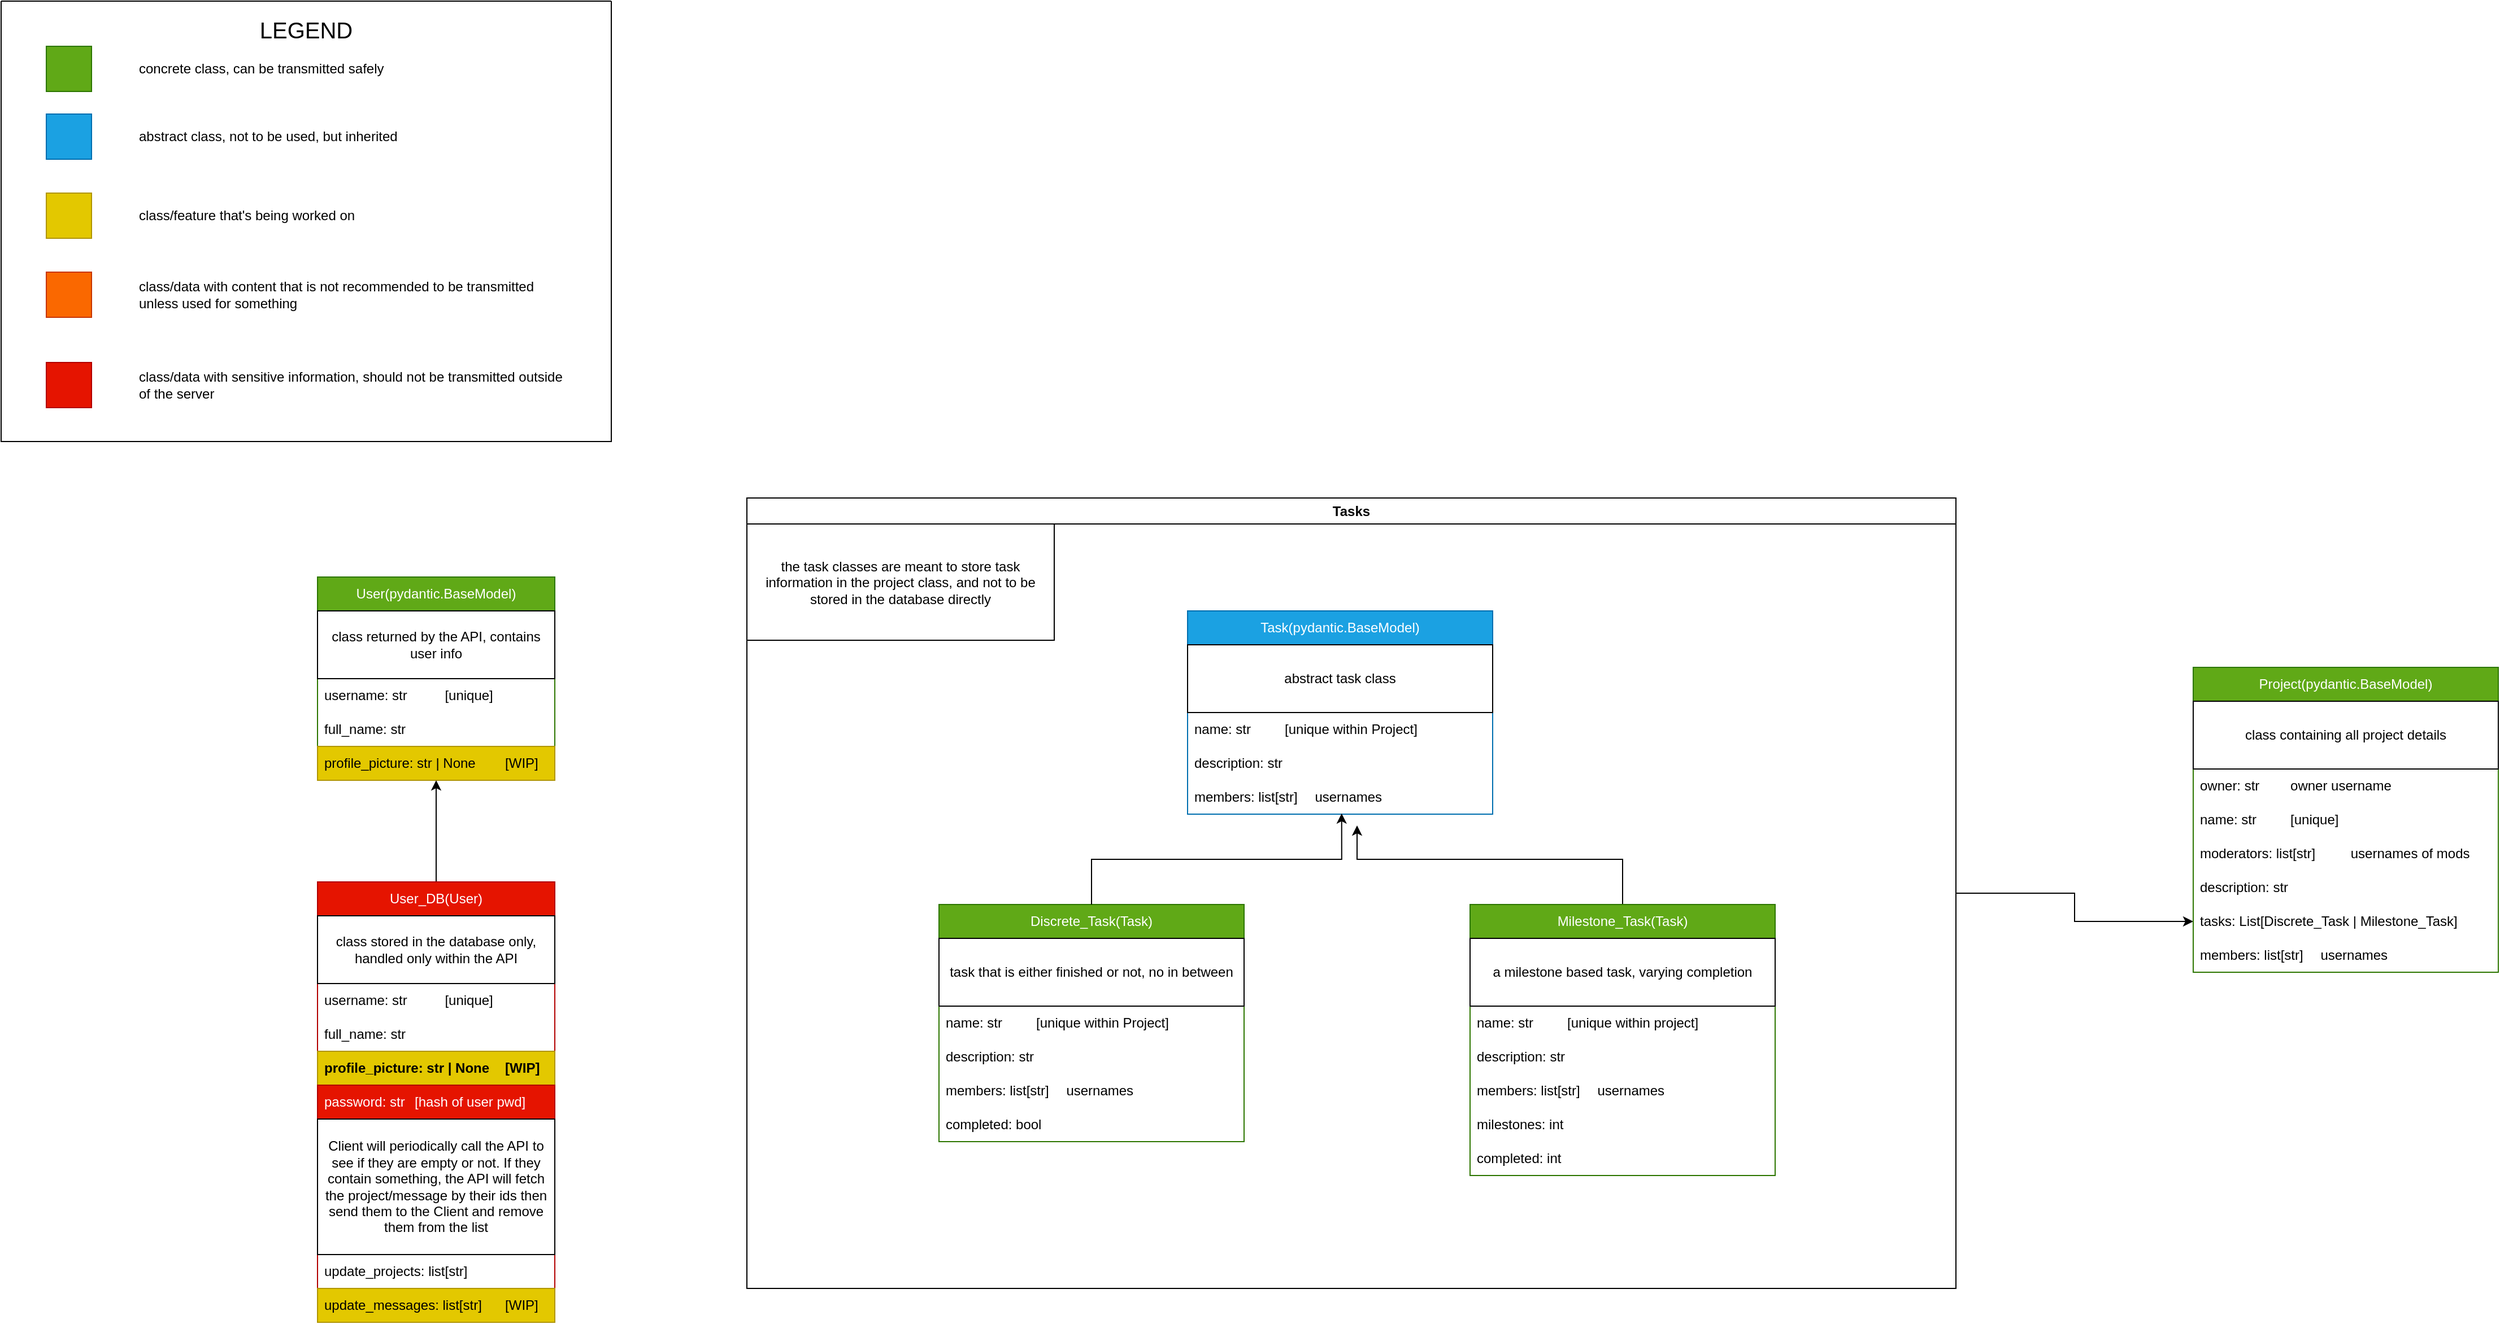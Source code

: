 <mxfile version="22.0.3" type="device">
  <diagram name="Page-1" id="DlA_o81PhtzBPM63wzH7">
    <mxGraphModel dx="1932" dy="1366" grid="1" gridSize="10" guides="1" tooltips="1" connect="1" arrows="1" fold="1" page="1" pageScale="1" pageWidth="1169" pageHeight="827" math="0" shadow="0">
      <root>
        <mxCell id="0" />
        <mxCell id="1" parent="0" />
        <mxCell id="KGbFr2W1UHOio2lkcihP-109" style="edgeStyle=orthogonalEdgeStyle;rounded=0;orthogonalLoop=1;jettySize=auto;html=1;entryX=0;entryY=0.5;entryDx=0;entryDy=0;" parent="1" source="KGbFr2W1UHOio2lkcihP-46" target="KGbFr2W1UHOio2lkcihP-95" edge="1">
          <mxGeometry relative="1" as="geometry" />
        </mxCell>
        <mxCell id="KGbFr2W1UHOio2lkcihP-46" value="Tasks&lt;br&gt;" style="swimlane;whiteSpace=wrap;html=1;" parent="1" vertex="1">
          <mxGeometry x="440" y="10" width="1070" height="700" as="geometry">
            <mxRectangle x="460" y="20" width="140" height="30" as="alternateBounds" />
          </mxGeometry>
        </mxCell>
        <mxCell id="KGbFr2W1UHOio2lkcihP-26" value="Task(pydantic.BaseModel)" style="swimlane;fontStyle=0;childLayout=stackLayout;horizontal=1;startSize=30;horizontalStack=0;resizeParent=1;resizeParentMax=0;resizeLast=0;collapsible=1;marginBottom=0;whiteSpace=wrap;html=1;fillColor=#1ba1e2;fontColor=#ffffff;strokeColor=#006EAF;" parent="KGbFr2W1UHOio2lkcihP-46" vertex="1">
          <mxGeometry x="390" y="100" width="270" height="180" as="geometry" />
        </mxCell>
        <mxCell id="KGbFr2W1UHOio2lkcihP-30" value="abstract task class" style="rounded=0;whiteSpace=wrap;html=1;" parent="KGbFr2W1UHOio2lkcihP-26" vertex="1">
          <mxGeometry y="30" width="270" height="60" as="geometry" />
        </mxCell>
        <mxCell id="KGbFr2W1UHOio2lkcihP-27" value="name: str&lt;span style=&quot;white-space: pre;&quot;&gt;&#x9;&lt;/span&gt;&lt;span style=&quot;white-space: pre;&quot;&gt;&#x9;&lt;/span&gt;[unique within Project]" style="text;strokeColor=none;fillColor=none;align=left;verticalAlign=middle;spacingLeft=4;spacingRight=4;overflow=hidden;points=[[0,0.5],[1,0.5]];portConstraint=eastwest;rotatable=0;whiteSpace=wrap;html=1;" parent="KGbFr2W1UHOio2lkcihP-26" vertex="1">
          <mxGeometry y="90" width="270" height="30" as="geometry" />
        </mxCell>
        <mxCell id="KGbFr2W1UHOio2lkcihP-28" value="description: str" style="text;strokeColor=none;fillColor=none;align=left;verticalAlign=middle;spacingLeft=4;spacingRight=4;overflow=hidden;points=[[0,0.5],[1,0.5]];portConstraint=eastwest;rotatable=0;whiteSpace=wrap;html=1;" parent="KGbFr2W1UHOio2lkcihP-26" vertex="1">
          <mxGeometry y="120" width="270" height="30" as="geometry" />
        </mxCell>
        <mxCell id="KGbFr2W1UHOio2lkcihP-31" value="members: list[str]&lt;span style=&quot;white-space: pre;&quot;&gt;&#x9;&lt;/span&gt;usernames" style="text;strokeColor=none;fillColor=none;align=left;verticalAlign=middle;spacingLeft=4;spacingRight=4;overflow=hidden;points=[[0,0.5],[1,0.5]];portConstraint=eastwest;rotatable=0;whiteSpace=wrap;html=1;" parent="KGbFr2W1UHOio2lkcihP-26" vertex="1">
          <mxGeometry y="150" width="270" height="30" as="geometry" />
        </mxCell>
        <mxCell id="KGbFr2W1UHOio2lkcihP-32" value="Discrete_Task(Task)" style="swimlane;fontStyle=0;childLayout=stackLayout;horizontal=1;startSize=30;horizontalStack=0;resizeParent=1;resizeParentMax=0;resizeLast=0;collapsible=1;marginBottom=0;whiteSpace=wrap;html=1;fillColor=#60a917;strokeColor=#2D7600;fontColor=#ffffff;" parent="KGbFr2W1UHOio2lkcihP-46" vertex="1">
          <mxGeometry x="170" y="360" width="270" height="210" as="geometry" />
        </mxCell>
        <mxCell id="KGbFr2W1UHOio2lkcihP-33" value="task that is either finished or not, no in between" style="rounded=0;whiteSpace=wrap;html=1;" parent="KGbFr2W1UHOio2lkcihP-32" vertex="1">
          <mxGeometry y="30" width="270" height="60" as="geometry" />
        </mxCell>
        <mxCell id="KGbFr2W1UHOio2lkcihP-34" value="name: str&lt;span style=&quot;white-space: pre;&quot;&gt;&#x9;&lt;/span&gt;&lt;span style=&quot;white-space: pre;&quot;&gt;&#x9;&lt;/span&gt;[unique within Project]" style="text;strokeColor=none;fillColor=none;align=left;verticalAlign=middle;spacingLeft=4;spacingRight=4;overflow=hidden;points=[[0,0.5],[1,0.5]];portConstraint=eastwest;rotatable=0;whiteSpace=wrap;html=1;" parent="KGbFr2W1UHOio2lkcihP-32" vertex="1">
          <mxGeometry y="90" width="270" height="30" as="geometry" />
        </mxCell>
        <mxCell id="KGbFr2W1UHOio2lkcihP-35" value="description: str" style="text;strokeColor=none;fillColor=none;align=left;verticalAlign=middle;spacingLeft=4;spacingRight=4;overflow=hidden;points=[[0,0.5],[1,0.5]];portConstraint=eastwest;rotatable=0;whiteSpace=wrap;html=1;" parent="KGbFr2W1UHOio2lkcihP-32" vertex="1">
          <mxGeometry y="120" width="270" height="30" as="geometry" />
        </mxCell>
        <mxCell id="KGbFr2W1UHOio2lkcihP-36" value="members: list[str]&lt;span style=&quot;white-space: pre;&quot;&gt;&#x9;&lt;/span&gt;usernames" style="text;strokeColor=none;fillColor=none;align=left;verticalAlign=middle;spacingLeft=4;spacingRight=4;overflow=hidden;points=[[0,0.5],[1,0.5]];portConstraint=eastwest;rotatable=0;whiteSpace=wrap;html=1;" parent="KGbFr2W1UHOio2lkcihP-32" vertex="1">
          <mxGeometry y="150" width="270" height="30" as="geometry" />
        </mxCell>
        <mxCell id="KGbFr2W1UHOio2lkcihP-37" value="completed: bool" style="text;strokeColor=none;fillColor=none;align=left;verticalAlign=middle;spacingLeft=4;spacingRight=4;overflow=hidden;points=[[0,0.5],[1,0.5]];portConstraint=eastwest;rotatable=0;whiteSpace=wrap;html=1;" parent="KGbFr2W1UHOio2lkcihP-32" vertex="1">
          <mxGeometry y="180" width="270" height="30" as="geometry" />
        </mxCell>
        <mxCell id="KGbFr2W1UHOio2lkcihP-45" style="edgeStyle=orthogonalEdgeStyle;rounded=0;orthogonalLoop=1;jettySize=auto;html=1;" parent="KGbFr2W1UHOio2lkcihP-46" source="KGbFr2W1UHOio2lkcihP-38" edge="1">
          <mxGeometry relative="1" as="geometry">
            <mxPoint x="540" y="290" as="targetPoint" />
            <Array as="points">
              <mxPoint x="775" y="320" />
              <mxPoint x="540" y="320" />
            </Array>
          </mxGeometry>
        </mxCell>
        <mxCell id="KGbFr2W1UHOio2lkcihP-38" value="Milestone_Task(Task)" style="swimlane;fontStyle=0;childLayout=stackLayout;horizontal=1;startSize=30;horizontalStack=0;resizeParent=1;resizeParentMax=0;resizeLast=0;collapsible=1;marginBottom=0;whiteSpace=wrap;html=1;fillColor=#60a917;strokeColor=#2D7600;fontColor=#ffffff;" parent="KGbFr2W1UHOio2lkcihP-46" vertex="1">
          <mxGeometry x="640" y="360" width="270" height="240" as="geometry" />
        </mxCell>
        <mxCell id="KGbFr2W1UHOio2lkcihP-39" value="a milestone based task, varying completion" style="rounded=0;whiteSpace=wrap;html=1;" parent="KGbFr2W1UHOio2lkcihP-38" vertex="1">
          <mxGeometry y="30" width="270" height="60" as="geometry" />
        </mxCell>
        <mxCell id="KGbFr2W1UHOio2lkcihP-40" value="name: str&lt;span style=&quot;white-space: pre;&quot;&gt;&#x9;&lt;/span&gt;&lt;span style=&quot;white-space: pre;&quot;&gt;&#x9;&lt;/span&gt;[unique within project]" style="text;strokeColor=none;fillColor=none;align=left;verticalAlign=middle;spacingLeft=4;spacingRight=4;overflow=hidden;points=[[0,0.5],[1,0.5]];portConstraint=eastwest;rotatable=0;whiteSpace=wrap;html=1;" parent="KGbFr2W1UHOio2lkcihP-38" vertex="1">
          <mxGeometry y="90" width="270" height="30" as="geometry" />
        </mxCell>
        <mxCell id="KGbFr2W1UHOio2lkcihP-41" value="description: str" style="text;strokeColor=none;fillColor=none;align=left;verticalAlign=middle;spacingLeft=4;spacingRight=4;overflow=hidden;points=[[0,0.5],[1,0.5]];portConstraint=eastwest;rotatable=0;whiteSpace=wrap;html=1;" parent="KGbFr2W1UHOio2lkcihP-38" vertex="1">
          <mxGeometry y="120" width="270" height="30" as="geometry" />
        </mxCell>
        <mxCell id="KGbFr2W1UHOio2lkcihP-42" value="members: list[str]&lt;span style=&quot;white-space: pre;&quot;&gt;&#x9;&lt;/span&gt;usernames" style="text;strokeColor=none;fillColor=none;align=left;verticalAlign=middle;spacingLeft=4;spacingRight=4;overflow=hidden;points=[[0,0.5],[1,0.5]];portConstraint=eastwest;rotatable=0;whiteSpace=wrap;html=1;" parent="KGbFr2W1UHOio2lkcihP-38" vertex="1">
          <mxGeometry y="150" width="270" height="30" as="geometry" />
        </mxCell>
        <mxCell id="KGbFr2W1UHOio2lkcihP-43" value="milestones: int" style="text;strokeColor=none;fillColor=none;align=left;verticalAlign=middle;spacingLeft=4;spacingRight=4;overflow=hidden;points=[[0,0.5],[1,0.5]];portConstraint=eastwest;rotatable=0;whiteSpace=wrap;html=1;" parent="KGbFr2W1UHOio2lkcihP-38" vertex="1">
          <mxGeometry y="180" width="270" height="30" as="geometry" />
        </mxCell>
        <mxCell id="3ImyhxXI8Kiw-1o25iAe-6" value="completed: int" style="text;strokeColor=none;fillColor=none;align=left;verticalAlign=middle;spacingLeft=4;spacingRight=4;overflow=hidden;points=[[0,0.5],[1,0.5]];portConstraint=eastwest;rotatable=0;whiteSpace=wrap;html=1;" parent="KGbFr2W1UHOio2lkcihP-38" vertex="1">
          <mxGeometry y="210" width="270" height="30" as="geometry" />
        </mxCell>
        <mxCell id="KGbFr2W1UHOio2lkcihP-44" style="edgeStyle=orthogonalEdgeStyle;rounded=0;orthogonalLoop=1;jettySize=auto;html=1;entryX=0.505;entryY=0.978;entryDx=0;entryDy=0;entryPerimeter=0;" parent="KGbFr2W1UHOio2lkcihP-46" source="KGbFr2W1UHOio2lkcihP-32" target="KGbFr2W1UHOio2lkcihP-31" edge="1">
          <mxGeometry relative="1" as="geometry" />
        </mxCell>
        <mxCell id="KGbFr2W1UHOio2lkcihP-47" value="the task classes are meant to store task information in the project class, and not to be stored in the database directly" style="rounded=0;whiteSpace=wrap;html=1;" parent="KGbFr2W1UHOio2lkcihP-46" vertex="1">
          <mxGeometry y="23" width="272" height="103" as="geometry" />
        </mxCell>
        <mxCell id="KGbFr2W1UHOio2lkcihP-9" value="User(pydantic.BaseModel)" style="swimlane;fontStyle=0;childLayout=stackLayout;horizontal=1;startSize=30;horizontalStack=0;resizeParent=1;resizeParentMax=0;resizeLast=0;collapsible=1;marginBottom=0;whiteSpace=wrap;html=1;fillColor=#60a917;fontColor=#ffffff;strokeColor=#2D7600;" parent="1" vertex="1">
          <mxGeometry x="60" y="80" width="210" height="180" as="geometry" />
        </mxCell>
        <mxCell id="KGbFr2W1UHOio2lkcihP-20" value="class returned by the API, contains user info" style="rounded=0;whiteSpace=wrap;html=1;" parent="KGbFr2W1UHOio2lkcihP-9" vertex="1">
          <mxGeometry y="30" width="210" height="60" as="geometry" />
        </mxCell>
        <mxCell id="KGbFr2W1UHOio2lkcihP-10" value="username: str&lt;span style=&quot;white-space: pre;&quot;&gt;&#x9;&lt;/span&gt;&lt;span style=&quot;white-space: pre;&quot;&gt;&#x9;&lt;/span&gt;[unique]" style="text;strokeColor=none;fillColor=none;align=left;verticalAlign=middle;spacingLeft=4;spacingRight=4;overflow=hidden;points=[[0,0.5],[1,0.5]];portConstraint=eastwest;rotatable=0;whiteSpace=wrap;html=1;" parent="KGbFr2W1UHOio2lkcihP-9" vertex="1">
          <mxGeometry y="90" width="210" height="30" as="geometry" />
        </mxCell>
        <mxCell id="KGbFr2W1UHOio2lkcihP-11" value="full_name: str" style="text;strokeColor=none;fillColor=none;align=left;verticalAlign=middle;spacingLeft=4;spacingRight=4;overflow=hidden;points=[[0,0.5],[1,0.5]];portConstraint=eastwest;rotatable=0;whiteSpace=wrap;html=1;" parent="KGbFr2W1UHOio2lkcihP-9" vertex="1">
          <mxGeometry y="120" width="210" height="30" as="geometry" />
        </mxCell>
        <mxCell id="KGbFr2W1UHOio2lkcihP-12" value="profile_picture: str | None&lt;span style=&quot;white-space: pre;&quot;&gt;&#x9;&lt;/span&gt;[WIP]" style="text;strokeColor=#B09500;fillColor=#e3c800;align=left;verticalAlign=middle;spacingLeft=4;spacingRight=4;overflow=hidden;points=[[0,0.5],[1,0.5]];portConstraint=eastwest;rotatable=0;whiteSpace=wrap;html=1;fontColor=#000000;" parent="KGbFr2W1UHOio2lkcihP-9" vertex="1">
          <mxGeometry y="150" width="210" height="30" as="geometry" />
        </mxCell>
        <mxCell id="KGbFr2W1UHOio2lkcihP-25" style="edgeStyle=orthogonalEdgeStyle;rounded=0;orthogonalLoop=1;jettySize=auto;html=1;entryX=0.5;entryY=1;entryDx=0;entryDy=0;" parent="1" source="KGbFr2W1UHOio2lkcihP-15" target="KGbFr2W1UHOio2lkcihP-9" edge="1">
          <mxGeometry relative="1" as="geometry" />
        </mxCell>
        <mxCell id="KGbFr2W1UHOio2lkcihP-15" value="User_DB(User)" style="swimlane;fontStyle=0;childLayout=stackLayout;horizontal=1;startSize=30;horizontalStack=0;resizeParent=1;resizeParentMax=0;resizeLast=0;collapsible=1;marginBottom=0;whiteSpace=wrap;html=1;fillColor=#e51400;fontColor=#ffffff;strokeColor=#B20000;" parent="1" vertex="1">
          <mxGeometry x="60" y="350" width="210" height="390" as="geometry" />
        </mxCell>
        <mxCell id="KGbFr2W1UHOio2lkcihP-21" value="class stored in the database only, handled only within the API" style="rounded=0;whiteSpace=wrap;html=1;" parent="KGbFr2W1UHOio2lkcihP-15" vertex="1">
          <mxGeometry y="30" width="210" height="60" as="geometry" />
        </mxCell>
        <mxCell id="KGbFr2W1UHOio2lkcihP-17" value="username: str&lt;span style=&quot;white-space: pre;&quot;&gt;&#x9;&lt;/span&gt;&lt;span style=&quot;white-space: pre;&quot;&gt;&#x9;&lt;/span&gt;[unique]" style="text;strokeColor=none;fillColor=none;align=left;verticalAlign=middle;spacingLeft=4;spacingRight=4;overflow=hidden;points=[[0,0.5],[1,0.5]];portConstraint=eastwest;rotatable=0;whiteSpace=wrap;html=1;" parent="KGbFr2W1UHOio2lkcihP-15" vertex="1">
          <mxGeometry y="90" width="210" height="30" as="geometry" />
        </mxCell>
        <mxCell id="KGbFr2W1UHOio2lkcihP-18" value="full_name: str" style="text;strokeColor=none;fillColor=none;align=left;verticalAlign=middle;spacingLeft=4;spacingRight=4;overflow=hidden;points=[[0,0.5],[1,0.5]];portConstraint=eastwest;rotatable=0;whiteSpace=wrap;html=1;" parent="KGbFr2W1UHOio2lkcihP-15" vertex="1">
          <mxGeometry y="120" width="210" height="30" as="geometry" />
        </mxCell>
        <mxCell id="KGbFr2W1UHOio2lkcihP-19" value="profile_picture: str | None&lt;span style=&quot;white-space: pre;&quot;&gt;&#x9;&lt;/span&gt;[WIP]" style="text;align=left;verticalAlign=middle;spacingLeft=4;spacingRight=4;overflow=hidden;points=[[0,0.5],[1,0.5]];portConstraint=eastwest;rotatable=0;whiteSpace=wrap;html=1;fillColor=#e3c800;strokeColor=#B09500;fontColor=#000000;fontStyle=1" parent="KGbFr2W1UHOio2lkcihP-15" vertex="1">
          <mxGeometry y="150" width="210" height="30" as="geometry" />
        </mxCell>
        <mxCell id="KGbFr2W1UHOio2lkcihP-23" value="password: str&lt;span style=&quot;white-space: pre;&quot;&gt;&#x9;&lt;/span&gt;[hash of user pwd]" style="text;strokeColor=#B20000;fillColor=#e51400;align=left;verticalAlign=middle;spacingLeft=4;spacingRight=4;overflow=hidden;points=[[0,0.5],[1,0.5]];portConstraint=eastwest;rotatable=0;whiteSpace=wrap;html=1;fontColor=#ffffff;" parent="KGbFr2W1UHOio2lkcihP-15" vertex="1">
          <mxGeometry y="180" width="210" height="30" as="geometry" />
        </mxCell>
        <mxCell id="3ImyhxXI8Kiw-1o25iAe-5" value="Client will periodically call the API to see if they are empty or not. If they contain something, the API will fetch the project/message by their ids then send them to the Client and remove them from the list" style="rounded=0;whiteSpace=wrap;html=1;" parent="KGbFr2W1UHOio2lkcihP-15" vertex="1">
          <mxGeometry y="210" width="210" height="120" as="geometry" />
        </mxCell>
        <mxCell id="KGbFr2W1UHOio2lkcihP-98" value="update_projects: list[str]" style="text;strokeColor=none;fillColor=none;align=left;verticalAlign=middle;spacingLeft=4;spacingRight=4;overflow=hidden;points=[[0,0.5],[1,0.5]];portConstraint=eastwest;rotatable=0;whiteSpace=wrap;html=1;" parent="KGbFr2W1UHOio2lkcihP-15" vertex="1">
          <mxGeometry y="330" width="210" height="30" as="geometry" />
        </mxCell>
        <mxCell id="3ImyhxXI8Kiw-1o25iAe-1" value="update_messages: list[str]&lt;span style=&quot;white-space: pre;&quot;&gt;&#x9;&lt;/span&gt;[WIP]" style="text;strokeColor=#B09500;fillColor=#e3c800;align=left;verticalAlign=middle;spacingLeft=4;spacingRight=4;overflow=hidden;points=[[0,0.5],[1,0.5]];portConstraint=eastwest;rotatable=0;whiteSpace=wrap;html=1;fontColor=#000000;" parent="KGbFr2W1UHOio2lkcihP-15" vertex="1">
          <mxGeometry y="360" width="210" height="30" as="geometry" />
        </mxCell>
        <mxCell id="KGbFr2W1UHOio2lkcihP-90" value="Project(pydantic.BaseModel)" style="swimlane;fontStyle=0;childLayout=stackLayout;horizontal=1;startSize=30;horizontalStack=0;resizeParent=1;resizeParentMax=0;resizeLast=0;collapsible=1;marginBottom=0;whiteSpace=wrap;html=1;fillColor=#60a917;strokeColor=#2D7600;fontColor=#ffffff;" parent="1" vertex="1">
          <mxGeometry x="1720" y="160" width="270" height="270" as="geometry" />
        </mxCell>
        <mxCell id="KGbFr2W1UHOio2lkcihP-91" value="class containing all project details" style="rounded=0;whiteSpace=wrap;html=1;" parent="KGbFr2W1UHOio2lkcihP-90" vertex="1">
          <mxGeometry y="30" width="270" height="60" as="geometry" />
        </mxCell>
        <mxCell id="OmDqrza-l0sJG44sTimu-3" value="owner: str&lt;span style=&quot;white-space: pre;&quot;&gt;&#x9;&lt;/span&gt;owner username" style="text;strokeColor=none;fillColor=none;align=left;verticalAlign=middle;spacingLeft=4;spacingRight=4;overflow=hidden;points=[[0,0.5],[1,0.5]];portConstraint=eastwest;rotatable=0;whiteSpace=wrap;html=1;" parent="KGbFr2W1UHOio2lkcihP-90" vertex="1">
          <mxGeometry y="90" width="270" height="30" as="geometry" />
        </mxCell>
        <mxCell id="KGbFr2W1UHOio2lkcihP-92" value="name: str&lt;span style=&quot;white-space: pre;&quot;&gt;&#x9;&lt;span style=&quot;white-space: pre;&quot;&gt;&#x9;&lt;/span&gt;&lt;/span&gt;[unique]" style="text;strokeColor=none;fillColor=none;align=left;verticalAlign=middle;spacingLeft=4;spacingRight=4;overflow=hidden;points=[[0,0.5],[1,0.5]];portConstraint=eastwest;rotatable=0;whiteSpace=wrap;html=1;" parent="KGbFr2W1UHOio2lkcihP-90" vertex="1">
          <mxGeometry y="120" width="270" height="30" as="geometry" />
        </mxCell>
        <mxCell id="r8pJaZx_HCemUHlsuS_R-1" value="moderators: list[str]&lt;span style=&quot;white-space: pre;&quot;&gt;&#x9;&lt;span style=&quot;white-space: pre;&quot;&gt;&#x9;&lt;/span&gt;u&lt;/span&gt;sernames of mods" style="text;strokeColor=none;fillColor=none;align=left;verticalAlign=middle;spacingLeft=4;spacingRight=4;overflow=hidden;points=[[0,0.5],[1,0.5]];portConstraint=eastwest;rotatable=0;whiteSpace=wrap;html=1;" vertex="1" parent="KGbFr2W1UHOio2lkcihP-90">
          <mxGeometry y="150" width="270" height="30" as="geometry" />
        </mxCell>
        <mxCell id="KGbFr2W1UHOio2lkcihP-93" value="description: str" style="text;strokeColor=none;fillColor=none;align=left;verticalAlign=middle;spacingLeft=4;spacingRight=4;overflow=hidden;points=[[0,0.5],[1,0.5]];portConstraint=eastwest;rotatable=0;whiteSpace=wrap;html=1;" parent="KGbFr2W1UHOio2lkcihP-90" vertex="1">
          <mxGeometry y="180" width="270" height="30" as="geometry" />
        </mxCell>
        <mxCell id="KGbFr2W1UHOio2lkcihP-95" value="tasks: List[Discrete_Task | Milestone_Task]" style="text;strokeColor=none;fillColor=none;align=left;verticalAlign=middle;spacingLeft=4;spacingRight=4;overflow=hidden;points=[[0,0.5],[1,0.5]];portConstraint=eastwest;rotatable=0;whiteSpace=wrap;html=1;" parent="KGbFr2W1UHOio2lkcihP-90" vertex="1">
          <mxGeometry y="210" width="270" height="30" as="geometry" />
        </mxCell>
        <mxCell id="KGbFr2W1UHOio2lkcihP-94" value="members: list[str]&lt;span style=&quot;white-space: pre;&quot;&gt;&#x9;&lt;/span&gt;usernames" style="text;strokeColor=none;fillColor=none;align=left;verticalAlign=middle;spacingLeft=4;spacingRight=4;overflow=hidden;points=[[0,0.5],[1,0.5]];portConstraint=eastwest;rotatable=0;whiteSpace=wrap;html=1;" parent="KGbFr2W1UHOio2lkcihP-90" vertex="1">
          <mxGeometry y="240" width="270" height="30" as="geometry" />
        </mxCell>
        <mxCell id="KGbFr2W1UHOio2lkcihP-115" value="" style="swimlane;startSize=0;" parent="1" vertex="1">
          <mxGeometry x="-220" y="-430" width="540" height="390" as="geometry" />
        </mxCell>
        <mxCell id="KGbFr2W1UHOio2lkcihP-110" value="" style="rounded=0;whiteSpace=wrap;html=1;fillColor=#60a917;fontColor=#ffffff;strokeColor=#2D7600;" parent="KGbFr2W1UHOio2lkcihP-115" vertex="1">
          <mxGeometry x="40" y="40" width="40" height="40" as="geometry" />
        </mxCell>
        <mxCell id="KGbFr2W1UHOio2lkcihP-111" value="" style="rounded=0;whiteSpace=wrap;html=1;fillColor=#1ba1e2;fontColor=#ffffff;strokeColor=#006EAF;" parent="KGbFr2W1UHOio2lkcihP-115" vertex="1">
          <mxGeometry x="40" y="100" width="40" height="40" as="geometry" />
        </mxCell>
        <mxCell id="KGbFr2W1UHOio2lkcihP-112" value="" style="rounded=0;whiteSpace=wrap;html=1;fillColor=#e3c800;fontColor=#000000;strokeColor=#B09500;" parent="KGbFr2W1UHOio2lkcihP-115" vertex="1">
          <mxGeometry x="40" y="170" width="40" height="40" as="geometry" />
        </mxCell>
        <mxCell id="KGbFr2W1UHOio2lkcihP-113" value="" style="rounded=0;whiteSpace=wrap;html=1;fillColor=#fa6800;fontColor=#000000;strokeColor=#C73500;" parent="KGbFr2W1UHOio2lkcihP-115" vertex="1">
          <mxGeometry x="40" y="240" width="40" height="40" as="geometry" />
        </mxCell>
        <mxCell id="KGbFr2W1UHOio2lkcihP-114" value="" style="rounded=0;whiteSpace=wrap;html=1;fillColor=#e51400;fontColor=#ffffff;strokeColor=#B20000;" parent="KGbFr2W1UHOio2lkcihP-115" vertex="1">
          <mxGeometry x="40" y="320" width="40" height="40" as="geometry" />
        </mxCell>
        <mxCell id="KGbFr2W1UHOio2lkcihP-116" value="&lt;font style=&quot;font-size: 20px;&quot;&gt;LEGEND&lt;/font&gt;" style="text;html=1;strokeColor=none;fillColor=none;align=center;verticalAlign=middle;whiteSpace=wrap;rounded=0;" parent="KGbFr2W1UHOio2lkcihP-115" vertex="1">
          <mxGeometry x="225" y="10" width="90" height="30" as="geometry" />
        </mxCell>
        <mxCell id="KGbFr2W1UHOio2lkcihP-117" value="concrete class, can be transmitted safely" style="text;html=1;strokeColor=none;fillColor=none;align=left;verticalAlign=middle;whiteSpace=wrap;rounded=0;" parent="KGbFr2W1UHOio2lkcihP-115" vertex="1">
          <mxGeometry x="120" y="45" width="380" height="30" as="geometry" />
        </mxCell>
        <mxCell id="KGbFr2W1UHOio2lkcihP-118" value="abstract class, not to be used, but inherited" style="text;html=1;strokeColor=none;fillColor=none;align=left;verticalAlign=middle;whiteSpace=wrap;rounded=0;" parent="KGbFr2W1UHOio2lkcihP-115" vertex="1">
          <mxGeometry x="120" y="105" width="380" height="30" as="geometry" />
        </mxCell>
        <mxCell id="KGbFr2W1UHOio2lkcihP-119" value="class/feature that&#39;s being worked on" style="text;html=1;strokeColor=none;fillColor=none;align=left;verticalAlign=middle;whiteSpace=wrap;rounded=0;" parent="KGbFr2W1UHOio2lkcihP-115" vertex="1">
          <mxGeometry x="120" y="175" width="380" height="30" as="geometry" />
        </mxCell>
        <mxCell id="KGbFr2W1UHOio2lkcihP-120" value="class/data with content that is not recommended to be transmitted unless used for something" style="text;html=1;strokeColor=none;fillColor=none;align=left;verticalAlign=middle;whiteSpace=wrap;rounded=0;" parent="KGbFr2W1UHOio2lkcihP-115" vertex="1">
          <mxGeometry x="120" y="245" width="380" height="30" as="geometry" />
        </mxCell>
        <mxCell id="KGbFr2W1UHOio2lkcihP-121" value="class/data with sensitive information, should not be transmitted outside of the server" style="text;html=1;strokeColor=none;fillColor=none;align=left;verticalAlign=middle;whiteSpace=wrap;rounded=0;" parent="KGbFr2W1UHOio2lkcihP-115" vertex="1">
          <mxGeometry x="120" y="325" width="380" height="30" as="geometry" />
        </mxCell>
      </root>
    </mxGraphModel>
  </diagram>
</mxfile>
